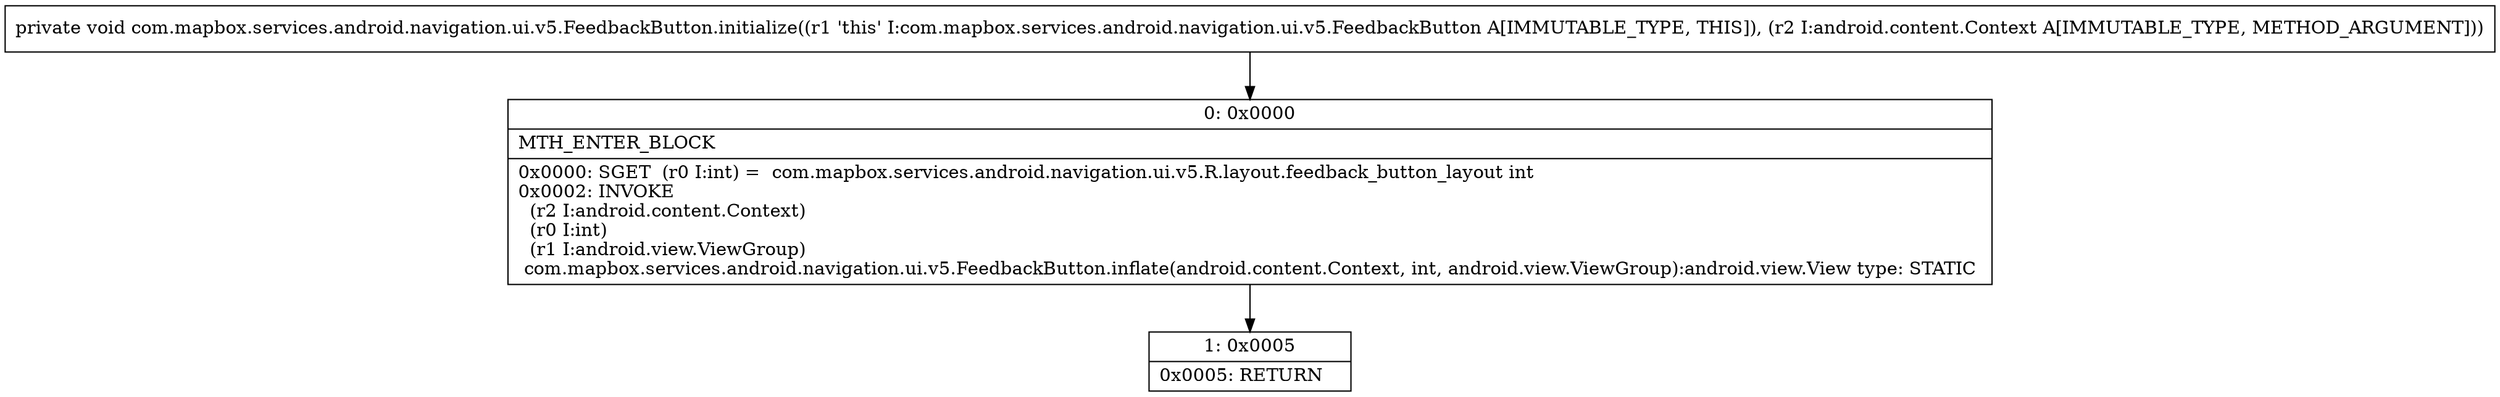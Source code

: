 digraph "CFG forcom.mapbox.services.android.navigation.ui.v5.FeedbackButton.initialize(Landroid\/content\/Context;)V" {
Node_0 [shape=record,label="{0\:\ 0x0000|MTH_ENTER_BLOCK\l|0x0000: SGET  (r0 I:int) =  com.mapbox.services.android.navigation.ui.v5.R.layout.feedback_button_layout int \l0x0002: INVOKE  \l  (r2 I:android.content.Context)\l  (r0 I:int)\l  (r1 I:android.view.ViewGroup)\l com.mapbox.services.android.navigation.ui.v5.FeedbackButton.inflate(android.content.Context, int, android.view.ViewGroup):android.view.View type: STATIC \l}"];
Node_1 [shape=record,label="{1\:\ 0x0005|0x0005: RETURN   \l}"];
MethodNode[shape=record,label="{private void com.mapbox.services.android.navigation.ui.v5.FeedbackButton.initialize((r1 'this' I:com.mapbox.services.android.navigation.ui.v5.FeedbackButton A[IMMUTABLE_TYPE, THIS]), (r2 I:android.content.Context A[IMMUTABLE_TYPE, METHOD_ARGUMENT])) }"];
MethodNode -> Node_0;
Node_0 -> Node_1;
}

